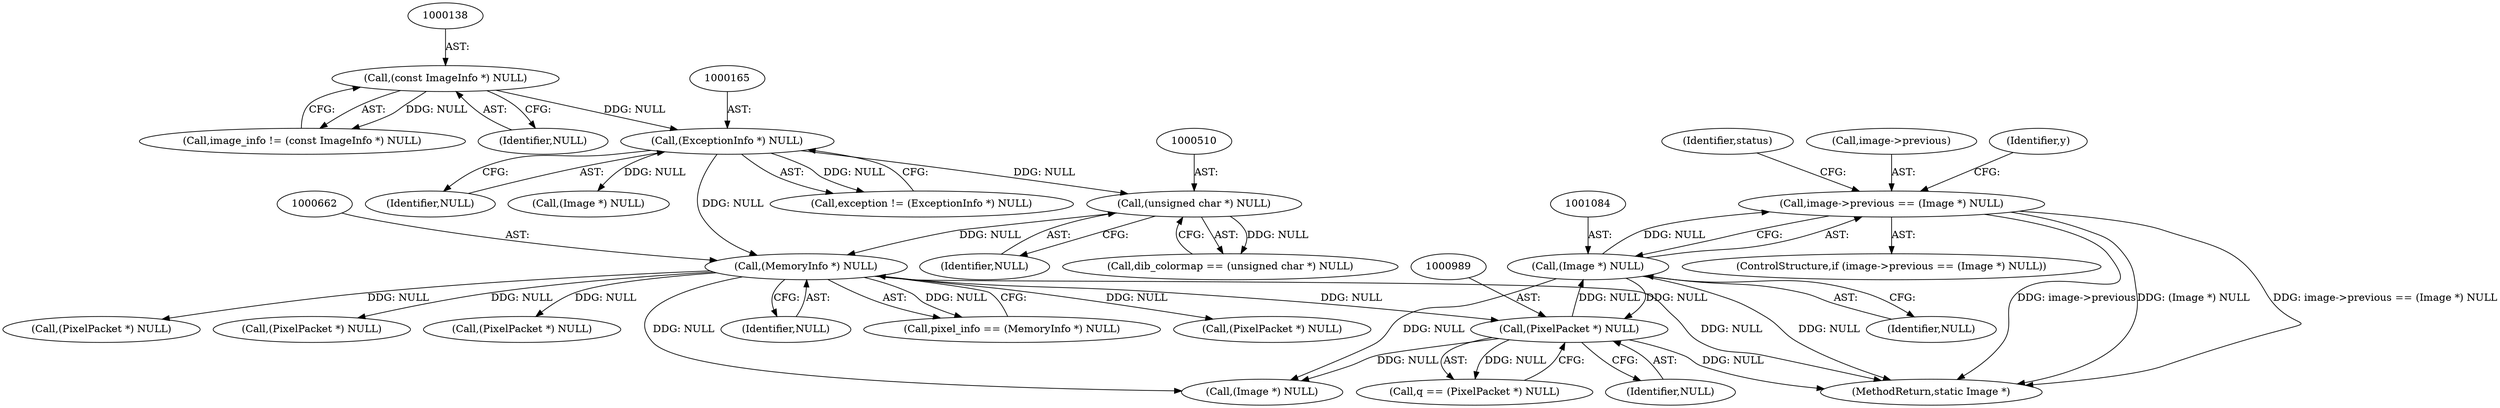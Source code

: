 digraph "0_ImageMagick_f6e9d0d9955e85bdd7540b251cd50d598dacc5e6_10@pointer" {
"1001079" [label="(Call,image->previous == (Image *) NULL)"];
"1001083" [label="(Call,(Image *) NULL)"];
"1000988" [label="(Call,(PixelPacket *) NULL)"];
"1000661" [label="(Call,(MemoryInfo *) NULL)"];
"1000509" [label="(Call,(unsigned char *) NULL)"];
"1000164" [label="(Call,(ExceptionInfo *) NULL)"];
"1000137" [label="(Call,(const ImageInfo *) NULL)"];
"1001502" [label="(Call,(PixelPacket *) NULL)"];
"1001088" [label="(Identifier,status)"];
"1000988" [label="(Call,(PixelPacket *) NULL)"];
"1001316" [label="(Call,(PixelPacket *) NULL)"];
"1001078" [label="(ControlStructure,if (image->previous == (Image *) NULL))"];
"1001625" [label="(Call,(Image *) NULL)"];
"1001080" [label="(Call,image->previous)"];
"1001083" [label="(Call,(Image *) NULL)"];
"1001079" [label="(Call,image->previous == (Image *) NULL)"];
"1000959" [label="(Identifier,y)"];
"1000137" [label="(Call,(const ImageInfo *) NULL)"];
"1001085" [label="(Identifier,NULL)"];
"1000164" [label="(Call,(ExceptionInfo *) NULL)"];
"1000162" [label="(Call,exception != (ExceptionInfo *) NULL)"];
"1000166" [label="(Identifier,NULL)"];
"1000990" [label="(Identifier,NULL)"];
"1000509" [label="(Call,(unsigned char *) NULL)"];
"1000507" [label="(Call,dib_colormap == (unsigned char *) NULL)"];
"1000194" [label="(Call,(Image *) NULL)"];
"1000663" [label="(Identifier,NULL)"];
"1000511" [label="(Identifier,NULL)"];
"1000135" [label="(Call,image_info != (const ImageInfo *) NULL)"];
"1000659" [label="(Call,pixel_info == (MemoryInfo *) NULL)"];
"1000798" [label="(Call,(PixelPacket *) NULL)"];
"1000661" [label="(Call,(MemoryInfo *) NULL)"];
"1001174" [label="(Call,(PixelPacket *) NULL)"];
"1000139" [label="(Identifier,NULL)"];
"1000986" [label="(Call,q == (PixelPacket *) NULL)"];
"1001646" [label="(MethodReturn,static Image *)"];
"1001079" -> "1001078"  [label="AST: "];
"1001079" -> "1001083"  [label="CFG: "];
"1001080" -> "1001079"  [label="AST: "];
"1001083" -> "1001079"  [label="AST: "];
"1001088" -> "1001079"  [label="CFG: "];
"1000959" -> "1001079"  [label="CFG: "];
"1001079" -> "1001646"  [label="DDG: image->previous"];
"1001079" -> "1001646"  [label="DDG: image->previous == (Image *) NULL"];
"1001079" -> "1001646"  [label="DDG: (Image *) NULL"];
"1001083" -> "1001079"  [label="DDG: NULL"];
"1001083" -> "1001085"  [label="CFG: "];
"1001084" -> "1001083"  [label="AST: "];
"1001085" -> "1001083"  [label="AST: "];
"1001083" -> "1001646"  [label="DDG: NULL"];
"1001083" -> "1000988"  [label="DDG: NULL"];
"1000988" -> "1001083"  [label="DDG: NULL"];
"1001083" -> "1001625"  [label="DDG: NULL"];
"1000988" -> "1000986"  [label="AST: "];
"1000988" -> "1000990"  [label="CFG: "];
"1000989" -> "1000988"  [label="AST: "];
"1000990" -> "1000988"  [label="AST: "];
"1000986" -> "1000988"  [label="CFG: "];
"1000988" -> "1001646"  [label="DDG: NULL"];
"1000988" -> "1000986"  [label="DDG: NULL"];
"1000661" -> "1000988"  [label="DDG: NULL"];
"1000988" -> "1001625"  [label="DDG: NULL"];
"1000661" -> "1000659"  [label="AST: "];
"1000661" -> "1000663"  [label="CFG: "];
"1000662" -> "1000661"  [label="AST: "];
"1000663" -> "1000661"  [label="AST: "];
"1000659" -> "1000661"  [label="CFG: "];
"1000661" -> "1001646"  [label="DDG: NULL"];
"1000661" -> "1000659"  [label="DDG: NULL"];
"1000509" -> "1000661"  [label="DDG: NULL"];
"1000164" -> "1000661"  [label="DDG: NULL"];
"1000661" -> "1000798"  [label="DDG: NULL"];
"1000661" -> "1001174"  [label="DDG: NULL"];
"1000661" -> "1001316"  [label="DDG: NULL"];
"1000661" -> "1001502"  [label="DDG: NULL"];
"1000661" -> "1001625"  [label="DDG: NULL"];
"1000509" -> "1000507"  [label="AST: "];
"1000509" -> "1000511"  [label="CFG: "];
"1000510" -> "1000509"  [label="AST: "];
"1000511" -> "1000509"  [label="AST: "];
"1000507" -> "1000509"  [label="CFG: "];
"1000509" -> "1000507"  [label="DDG: NULL"];
"1000164" -> "1000509"  [label="DDG: NULL"];
"1000164" -> "1000162"  [label="AST: "];
"1000164" -> "1000166"  [label="CFG: "];
"1000165" -> "1000164"  [label="AST: "];
"1000166" -> "1000164"  [label="AST: "];
"1000162" -> "1000164"  [label="CFG: "];
"1000164" -> "1000162"  [label="DDG: NULL"];
"1000137" -> "1000164"  [label="DDG: NULL"];
"1000164" -> "1000194"  [label="DDG: NULL"];
"1000137" -> "1000135"  [label="AST: "];
"1000137" -> "1000139"  [label="CFG: "];
"1000138" -> "1000137"  [label="AST: "];
"1000139" -> "1000137"  [label="AST: "];
"1000135" -> "1000137"  [label="CFG: "];
"1000137" -> "1000135"  [label="DDG: NULL"];
}
